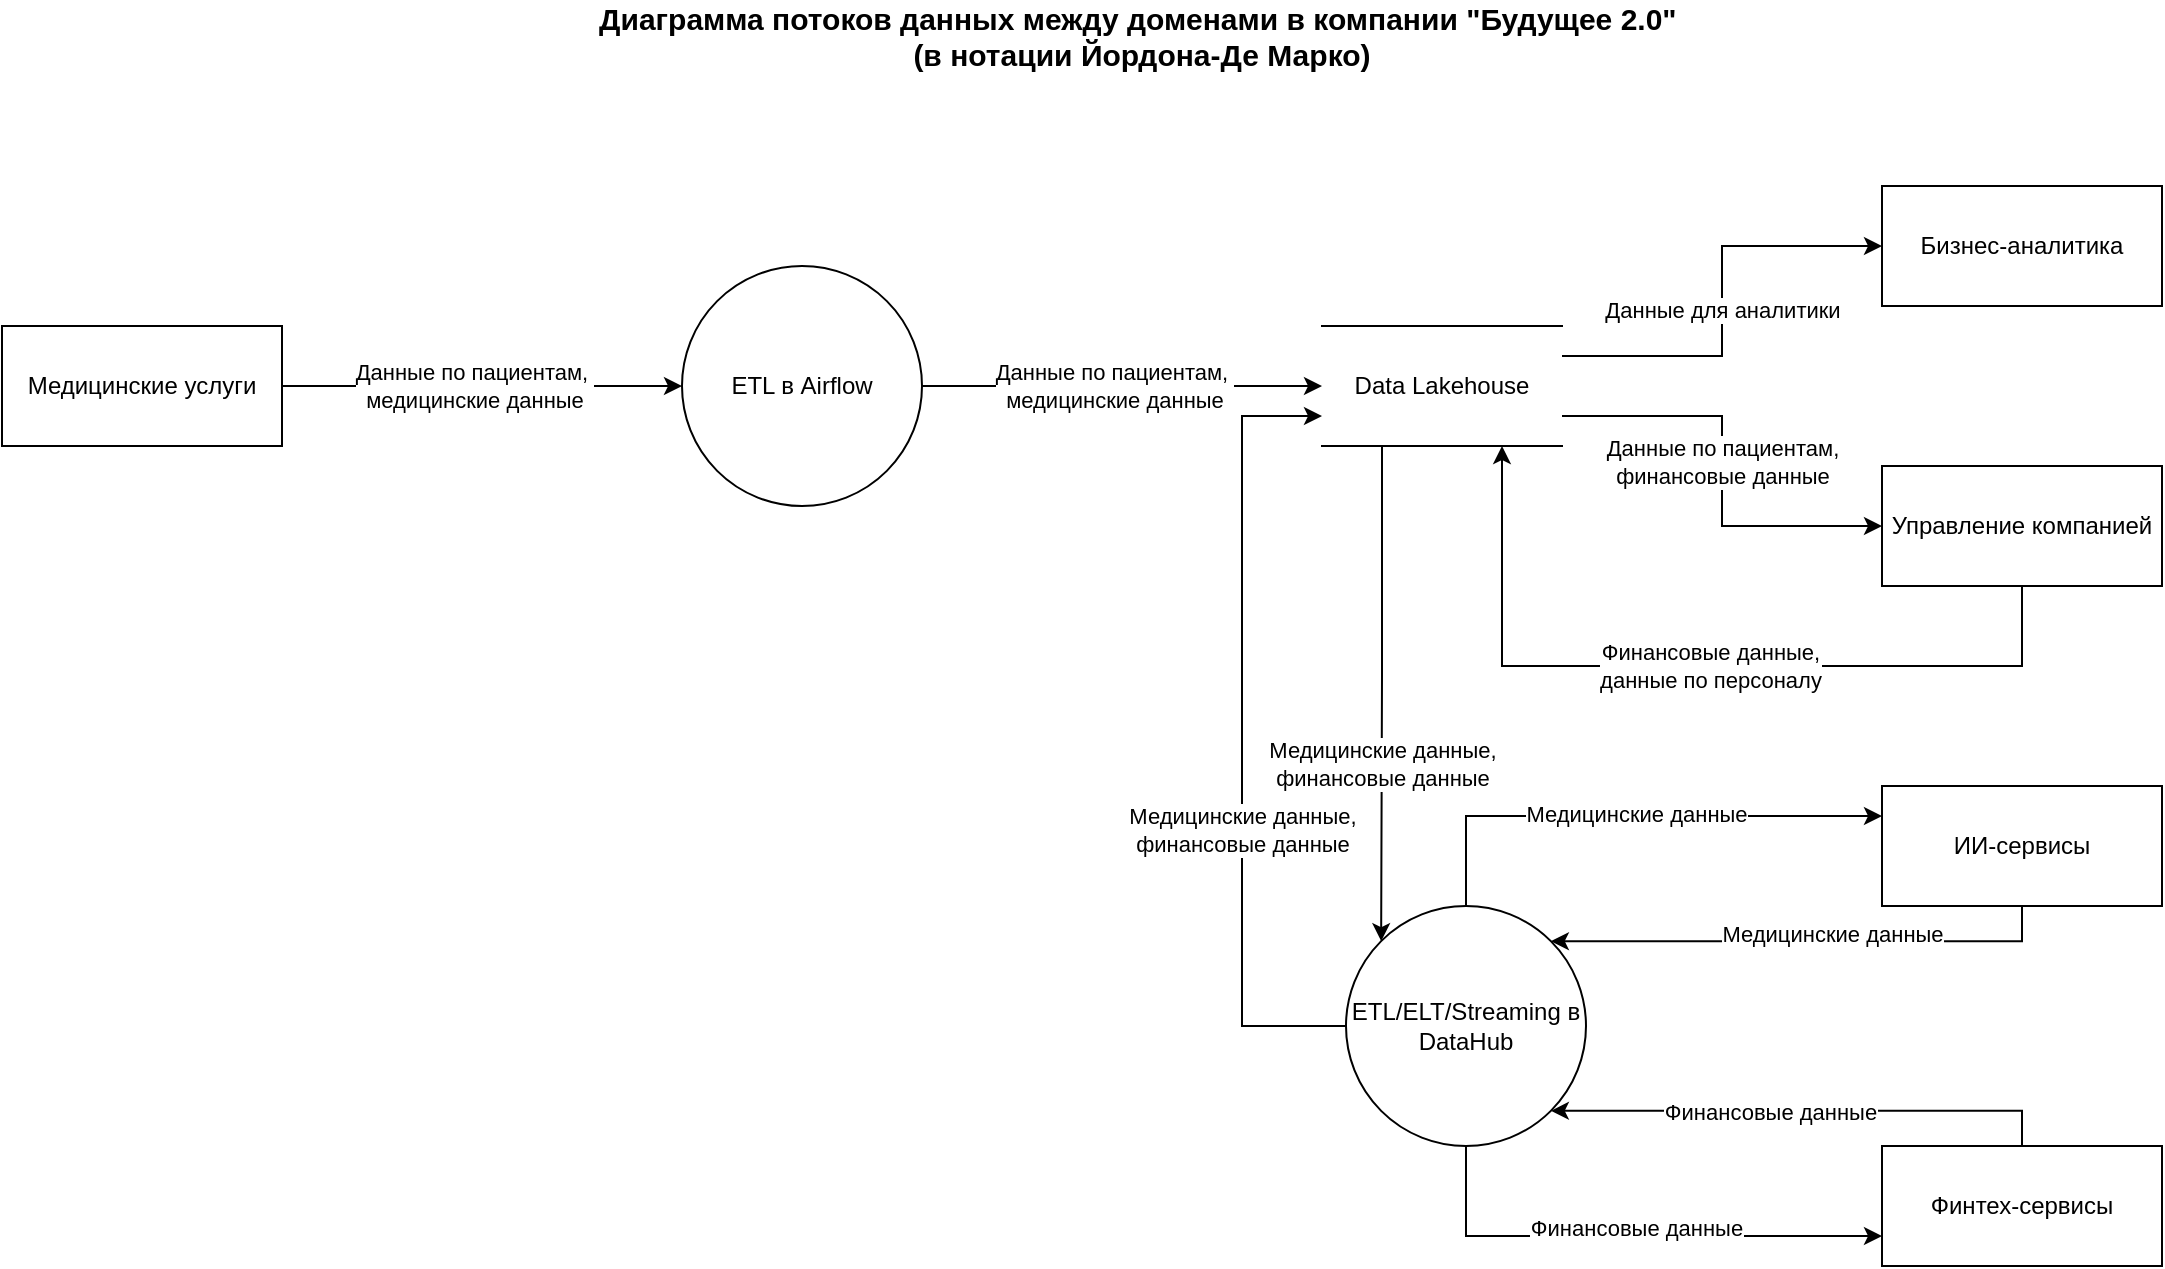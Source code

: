 <mxfile version="24.7.8">
  <diagram name="Data Flow Diagram" id="b520641d-4fe3-3701-9064-5fc419738815">
    <mxGraphModel dx="1295" dy="768" grid="1" gridSize="10" guides="1" tooltips="1" connect="1" arrows="1" fold="1" page="1" pageScale="1" pageWidth="1100" pageHeight="850" background="none" math="0" shadow="0">
      <root>
        <mxCell id="0" />
        <mxCell id="1" parent="0" />
        <mxCell id="VlLFMOUVpNRcw0Rq4KHV-8" value="&lt;span style=&quot;font-weight: 700; font-size: 15px;&quot;&gt;Диаграмма потоков данных между доменами&amp;nbsp;&lt;/span&gt;&lt;span style=&quot;font-size: 15px; font-weight: 700; background-color: initial;&quot;&gt;в компании &quot;Будущее 2.0&quot;&amp;nbsp;&lt;/span&gt;&lt;div&gt;&lt;div&gt;&lt;span style=&quot;font-weight: 700; background-color: initial; font-size: 15px;&quot;&gt;(в нотации Йордона-Де Марко)&lt;/span&gt;&lt;/div&gt;&lt;/div&gt;" style="text;html=1;align=center;verticalAlign=middle;whiteSpace=wrap;rounded=0;" parent="1" vertex="1">
          <mxGeometry x="510" y="50" width="640" height="30" as="geometry" />
        </mxCell>
        <mxCell id="VlLFMOUVpNRcw0Rq4KHV-9" value="Data Lakehouse" style="html=1;dashed=0;whiteSpace=wrap;shape=partialRectangle;right=0;left=0;" parent="1" vertex="1">
          <mxGeometry x="920" y="210" width="120" height="60" as="geometry" />
        </mxCell>
        <mxCell id="VlLFMOUVpNRcw0Rq4KHV-10" value="Медицинские услуги" style="html=1;dashed=0;whiteSpace=wrap;" parent="1" vertex="1">
          <mxGeometry x="260" y="210" width="140" height="60" as="geometry" />
        </mxCell>
        <mxCell id="VlLFMOUVpNRcw0Rq4KHV-11" value="ETL в Airflow" style="shape=ellipse;html=1;dashed=0;whiteSpace=wrap;aspect=fixed;perimeter=ellipsePerimeter;" parent="1" vertex="1">
          <mxGeometry x="600" y="180" width="120" height="120" as="geometry" />
        </mxCell>
        <mxCell id="VlLFMOUVpNRcw0Rq4KHV-12" value="" style="endArrow=classic;html=1;rounded=0;exitX=1;exitY=0.5;exitDx=0;exitDy=0;entryX=0;entryY=0.5;entryDx=0;entryDy=0;edgeStyle=orthogonalEdgeStyle;" parent="1" source="VlLFMOUVpNRcw0Rq4KHV-10" target="VlLFMOUVpNRcw0Rq4KHV-11" edge="1">
          <mxGeometry width="50" height="50" relative="1" as="geometry">
            <mxPoint x="660" y="333" as="sourcePoint" />
            <mxPoint x="710" y="283" as="targetPoint" />
          </mxGeometry>
        </mxCell>
        <mxCell id="VlLFMOUVpNRcw0Rq4KHV-13" value="Данные по пациентам,&amp;nbsp;&lt;div&gt;медицинские данные&lt;/div&gt;" style="edgeLabel;html=1;align=center;verticalAlign=middle;resizable=0;points=[];" parent="VlLFMOUVpNRcw0Rq4KHV-12" vertex="1" connectable="0">
          <mxGeometry x="-0.042" relative="1" as="geometry">
            <mxPoint as="offset" />
          </mxGeometry>
        </mxCell>
        <mxCell id="VlLFMOUVpNRcw0Rq4KHV-14" value="" style="endArrow=classic;html=1;rounded=0;exitX=1;exitY=0.5;exitDx=0;exitDy=0;entryX=0;entryY=0.5;entryDx=0;entryDy=0;edgeStyle=orthogonalEdgeStyle;" parent="1" source="VlLFMOUVpNRcw0Rq4KHV-11" target="VlLFMOUVpNRcw0Rq4KHV-9" edge="1">
          <mxGeometry width="50" height="50" relative="1" as="geometry">
            <mxPoint x="702" y="305" as="sourcePoint" />
            <mxPoint x="930" y="328" as="targetPoint" />
          </mxGeometry>
        </mxCell>
        <mxCell id="VlLFMOUVpNRcw0Rq4KHV-15" value="Данные по пациентам,&amp;nbsp;&lt;div&gt;медицинские данные&lt;/div&gt;" style="edgeLabel;html=1;align=center;verticalAlign=middle;resizable=0;points=[];" parent="VlLFMOUVpNRcw0Rq4KHV-14" vertex="1" connectable="0">
          <mxGeometry x="-0.042" relative="1" as="geometry">
            <mxPoint as="offset" />
          </mxGeometry>
        </mxCell>
        <mxCell id="VlLFMOUVpNRcw0Rq4KHV-16" value="Бизнес-аналитика" style="html=1;dashed=0;whiteSpace=wrap;" parent="1" vertex="1">
          <mxGeometry x="1200" y="140" width="140" height="60" as="geometry" />
        </mxCell>
        <mxCell id="VlLFMOUVpNRcw0Rq4KHV-17" value="Управление компанией" style="html=1;dashed=0;whiteSpace=wrap;" parent="1" vertex="1">
          <mxGeometry x="1200" y="280" width="140" height="60" as="geometry" />
        </mxCell>
        <mxCell id="VlLFMOUVpNRcw0Rq4KHV-18" value="" style="endArrow=classic;html=1;rounded=0;entryX=0;entryY=0.5;entryDx=0;entryDy=0;edgeStyle=orthogonalEdgeStyle;exitX=1;exitY=0.25;exitDx=0;exitDy=0;" parent="1" source="VlLFMOUVpNRcw0Rq4KHV-9" target="VlLFMOUVpNRcw0Rq4KHV-16" edge="1">
          <mxGeometry width="50" height="50" relative="1" as="geometry">
            <mxPoint x="1170" y="290" as="sourcePoint" />
            <mxPoint x="920" y="262" as="targetPoint" />
          </mxGeometry>
        </mxCell>
        <mxCell id="VlLFMOUVpNRcw0Rq4KHV-19" value="Данные для аналитики" style="edgeLabel;html=1;align=center;verticalAlign=middle;resizable=0;points=[];" parent="VlLFMOUVpNRcw0Rq4KHV-18" vertex="1" connectable="0">
          <mxGeometry x="-0.042" relative="1" as="geometry">
            <mxPoint as="offset" />
          </mxGeometry>
        </mxCell>
        <mxCell id="VlLFMOUVpNRcw0Rq4KHV-20" value="" style="endArrow=classic;html=1;rounded=0;entryX=0;entryY=0.5;entryDx=0;entryDy=0;edgeStyle=orthogonalEdgeStyle;exitX=1;exitY=0.75;exitDx=0;exitDy=0;" parent="1" source="VlLFMOUVpNRcw0Rq4KHV-9" target="VlLFMOUVpNRcw0Rq4KHV-17" edge="1">
          <mxGeometry width="50" height="50" relative="1" as="geometry">
            <mxPoint x="960" y="378" as="sourcePoint" />
            <mxPoint x="1140" y="313" as="targetPoint" />
          </mxGeometry>
        </mxCell>
        <mxCell id="VlLFMOUVpNRcw0Rq4KHV-21" value="Данные по пациентам,&lt;div&gt;финансовые данные&lt;/div&gt;" style="edgeLabel;html=1;align=center;verticalAlign=middle;resizable=0;points=[];" parent="VlLFMOUVpNRcw0Rq4KHV-20" vertex="1" connectable="0">
          <mxGeometry x="-0.042" relative="1" as="geometry">
            <mxPoint as="offset" />
          </mxGeometry>
        </mxCell>
        <mxCell id="VlLFMOUVpNRcw0Rq4KHV-22" value="" style="endArrow=classic;html=1;rounded=0;entryX=0.75;entryY=1;entryDx=0;entryDy=0;edgeStyle=orthogonalEdgeStyle;exitX=0.5;exitY=1;exitDx=0;exitDy=0;" parent="1" source="VlLFMOUVpNRcw0Rq4KHV-17" target="VlLFMOUVpNRcw0Rq4KHV-9" edge="1">
          <mxGeometry width="50" height="50" relative="1" as="geometry">
            <mxPoint x="1050" y="400" as="sourcePoint" />
            <mxPoint x="1210" y="343" as="targetPoint" />
            <Array as="points">
              <mxPoint x="1270" y="380" />
              <mxPoint x="1010" y="380" />
            </Array>
          </mxGeometry>
        </mxCell>
        <mxCell id="VlLFMOUVpNRcw0Rq4KHV-23" value="Финансовые данные,&lt;div&gt;данные по персоналу&lt;/div&gt;" style="edgeLabel;html=1;align=center;verticalAlign=middle;resizable=0;points=[];" parent="VlLFMOUVpNRcw0Rq4KHV-22" vertex="1" connectable="0">
          <mxGeometry x="-0.042" relative="1" as="geometry">
            <mxPoint as="offset" />
          </mxGeometry>
        </mxCell>
        <mxCell id="VlLFMOUVpNRcw0Rq4KHV-24" value="ETL/ELT/Streaming в DataHub" style="shape=ellipse;html=1;dashed=0;whiteSpace=wrap;aspect=fixed;perimeter=ellipsePerimeter;" parent="1" vertex="1">
          <mxGeometry x="932" y="500" width="120" height="120" as="geometry" />
        </mxCell>
        <mxCell id="VlLFMOUVpNRcw0Rq4KHV-25" value="Финтех-сервисы" style="html=1;dashed=0;whiteSpace=wrap;" parent="1" vertex="1">
          <mxGeometry x="1200" y="620" width="140" height="60" as="geometry" />
        </mxCell>
        <mxCell id="VlLFMOUVpNRcw0Rq4KHV-26" value="ИИ-сервисы" style="html=1;dashed=0;whiteSpace=wrap;" parent="1" vertex="1">
          <mxGeometry x="1200" y="440" width="140" height="60" as="geometry" />
        </mxCell>
        <mxCell id="VlLFMOUVpNRcw0Rq4KHV-27" value="" style="endArrow=classic;html=1;rounded=0;exitX=0;exitY=0.5;exitDx=0;exitDy=0;entryX=0;entryY=0.75;entryDx=0;entryDy=0;edgeStyle=orthogonalEdgeStyle;" parent="1" source="VlLFMOUVpNRcw0Rq4KHV-24" target="VlLFMOUVpNRcw0Rq4KHV-9" edge="1">
          <mxGeometry width="50" height="50" relative="1" as="geometry">
            <mxPoint x="730" y="250" as="sourcePoint" />
            <mxPoint x="930" y="250" as="targetPoint" />
            <Array as="points">
              <mxPoint x="880" y="560" />
              <mxPoint x="880" y="255" />
            </Array>
          </mxGeometry>
        </mxCell>
        <mxCell id="VlLFMOUVpNRcw0Rq4KHV-28" value="Медицинские данные,&lt;div&gt;финансовые данные&lt;/div&gt;" style="edgeLabel;html=1;align=center;verticalAlign=middle;resizable=0;points=[];" parent="VlLFMOUVpNRcw0Rq4KHV-27" vertex="1" connectable="0">
          <mxGeometry x="-0.042" relative="1" as="geometry">
            <mxPoint y="40" as="offset" />
          </mxGeometry>
        </mxCell>
        <mxCell id="VlLFMOUVpNRcw0Rq4KHV-29" value="" style="endArrow=classic;html=1;rounded=0;exitX=0.25;exitY=1;exitDx=0;exitDy=0;entryX=0;entryY=0;entryDx=0;entryDy=0;edgeStyle=orthogonalEdgeStyle;" parent="1" source="VlLFMOUVpNRcw0Rq4KHV-9" target="VlLFMOUVpNRcw0Rq4KHV-24" edge="1">
          <mxGeometry width="50" height="50" relative="1" as="geometry">
            <mxPoint x="920" y="510" as="sourcePoint" />
            <mxPoint x="930" y="265" as="targetPoint" />
          </mxGeometry>
        </mxCell>
        <mxCell id="VlLFMOUVpNRcw0Rq4KHV-30" value="Медицинские данные,&lt;div&gt;финансовые данные&lt;/div&gt;" style="edgeLabel;html=1;align=center;verticalAlign=middle;resizable=0;points=[];" parent="VlLFMOUVpNRcw0Rq4KHV-29" vertex="1" connectable="0">
          <mxGeometry x="-0.042" relative="1" as="geometry">
            <mxPoint y="40" as="offset" />
          </mxGeometry>
        </mxCell>
        <mxCell id="VlLFMOUVpNRcw0Rq4KHV-31" value="" style="endArrow=classic;html=1;rounded=0;exitX=0.5;exitY=0;exitDx=0;exitDy=0;entryX=0;entryY=0.25;entryDx=0;entryDy=0;edgeStyle=orthogonalEdgeStyle;" parent="1" source="VlLFMOUVpNRcw0Rq4KHV-24" target="VlLFMOUVpNRcw0Rq4KHV-26" edge="1">
          <mxGeometry width="50" height="50" relative="1" as="geometry">
            <mxPoint x="990" y="280" as="sourcePoint" />
            <mxPoint x="990" y="510" as="targetPoint" />
          </mxGeometry>
        </mxCell>
        <mxCell id="VlLFMOUVpNRcw0Rq4KHV-32" value="Медицинские данные" style="edgeLabel;html=1;align=center;verticalAlign=middle;resizable=0;points=[];" parent="VlLFMOUVpNRcw0Rq4KHV-31" vertex="1" connectable="0">
          <mxGeometry x="-0.042" relative="1" as="geometry">
            <mxPoint x="9" y="-1" as="offset" />
          </mxGeometry>
        </mxCell>
        <mxCell id="VlLFMOUVpNRcw0Rq4KHV-33" value="" style="endArrow=classic;html=1;rounded=0;entryX=1;entryY=0;entryDx=0;entryDy=0;edgeStyle=orthogonalEdgeStyle;exitX=0.5;exitY=1;exitDx=0;exitDy=0;" parent="1" source="VlLFMOUVpNRcw0Rq4KHV-26" target="VlLFMOUVpNRcw0Rq4KHV-24" edge="1">
          <mxGeometry width="50" height="50" relative="1" as="geometry">
            <mxPoint x="1130" y="560" as="sourcePoint" />
            <mxPoint x="1210" y="475" as="targetPoint" />
          </mxGeometry>
        </mxCell>
        <mxCell id="VlLFMOUVpNRcw0Rq4KHV-34" value="Медицинские данные" style="edgeLabel;html=1;align=center;verticalAlign=middle;resizable=0;points=[];" parent="VlLFMOUVpNRcw0Rq4KHV-33" vertex="1" connectable="0">
          <mxGeometry x="-0.042" relative="1" as="geometry">
            <mxPoint x="9" y="-4" as="offset" />
          </mxGeometry>
        </mxCell>
        <mxCell id="VlLFMOUVpNRcw0Rq4KHV-35" value="" style="endArrow=classic;html=1;rounded=0;entryX=1;entryY=1;entryDx=0;entryDy=0;edgeStyle=orthogonalEdgeStyle;exitX=0.5;exitY=0;exitDx=0;exitDy=0;" parent="1" source="VlLFMOUVpNRcw0Rq4KHV-25" target="VlLFMOUVpNRcw0Rq4KHV-24" edge="1">
          <mxGeometry width="50" height="50" relative="1" as="geometry">
            <mxPoint x="1210" y="505" as="sourcePoint" />
            <mxPoint x="1044" y="528" as="targetPoint" />
          </mxGeometry>
        </mxCell>
        <mxCell id="VlLFMOUVpNRcw0Rq4KHV-36" value="Финансовые данные" style="edgeLabel;html=1;align=center;verticalAlign=middle;resizable=0;points=[];" parent="VlLFMOUVpNRcw0Rq4KHV-35" vertex="1" connectable="0">
          <mxGeometry x="-0.042" relative="1" as="geometry">
            <mxPoint x="-22" as="offset" />
          </mxGeometry>
        </mxCell>
        <mxCell id="VlLFMOUVpNRcw0Rq4KHV-39" value="" style="endArrow=classic;html=1;rounded=0;entryX=0;entryY=0.75;entryDx=0;entryDy=0;edgeStyle=orthogonalEdgeStyle;exitX=0.5;exitY=1;exitDx=0;exitDy=0;" parent="1" source="VlLFMOUVpNRcw0Rq4KHV-24" target="VlLFMOUVpNRcw0Rq4KHV-25" edge="1">
          <mxGeometry width="50" height="50" relative="1" as="geometry">
            <mxPoint x="1044" y="612" as="sourcePoint" />
            <mxPoint x="1210" y="595" as="targetPoint" />
          </mxGeometry>
        </mxCell>
        <mxCell id="VlLFMOUVpNRcw0Rq4KHV-40" value="Финансовые данные" style="edgeLabel;html=1;align=center;verticalAlign=middle;resizable=0;points=[];" parent="VlLFMOUVpNRcw0Rq4KHV-39" vertex="1" connectable="0">
          <mxGeometry x="-0.042" relative="1" as="geometry">
            <mxPoint x="9" y="-4" as="offset" />
          </mxGeometry>
        </mxCell>
      </root>
    </mxGraphModel>
  </diagram>
</mxfile>
